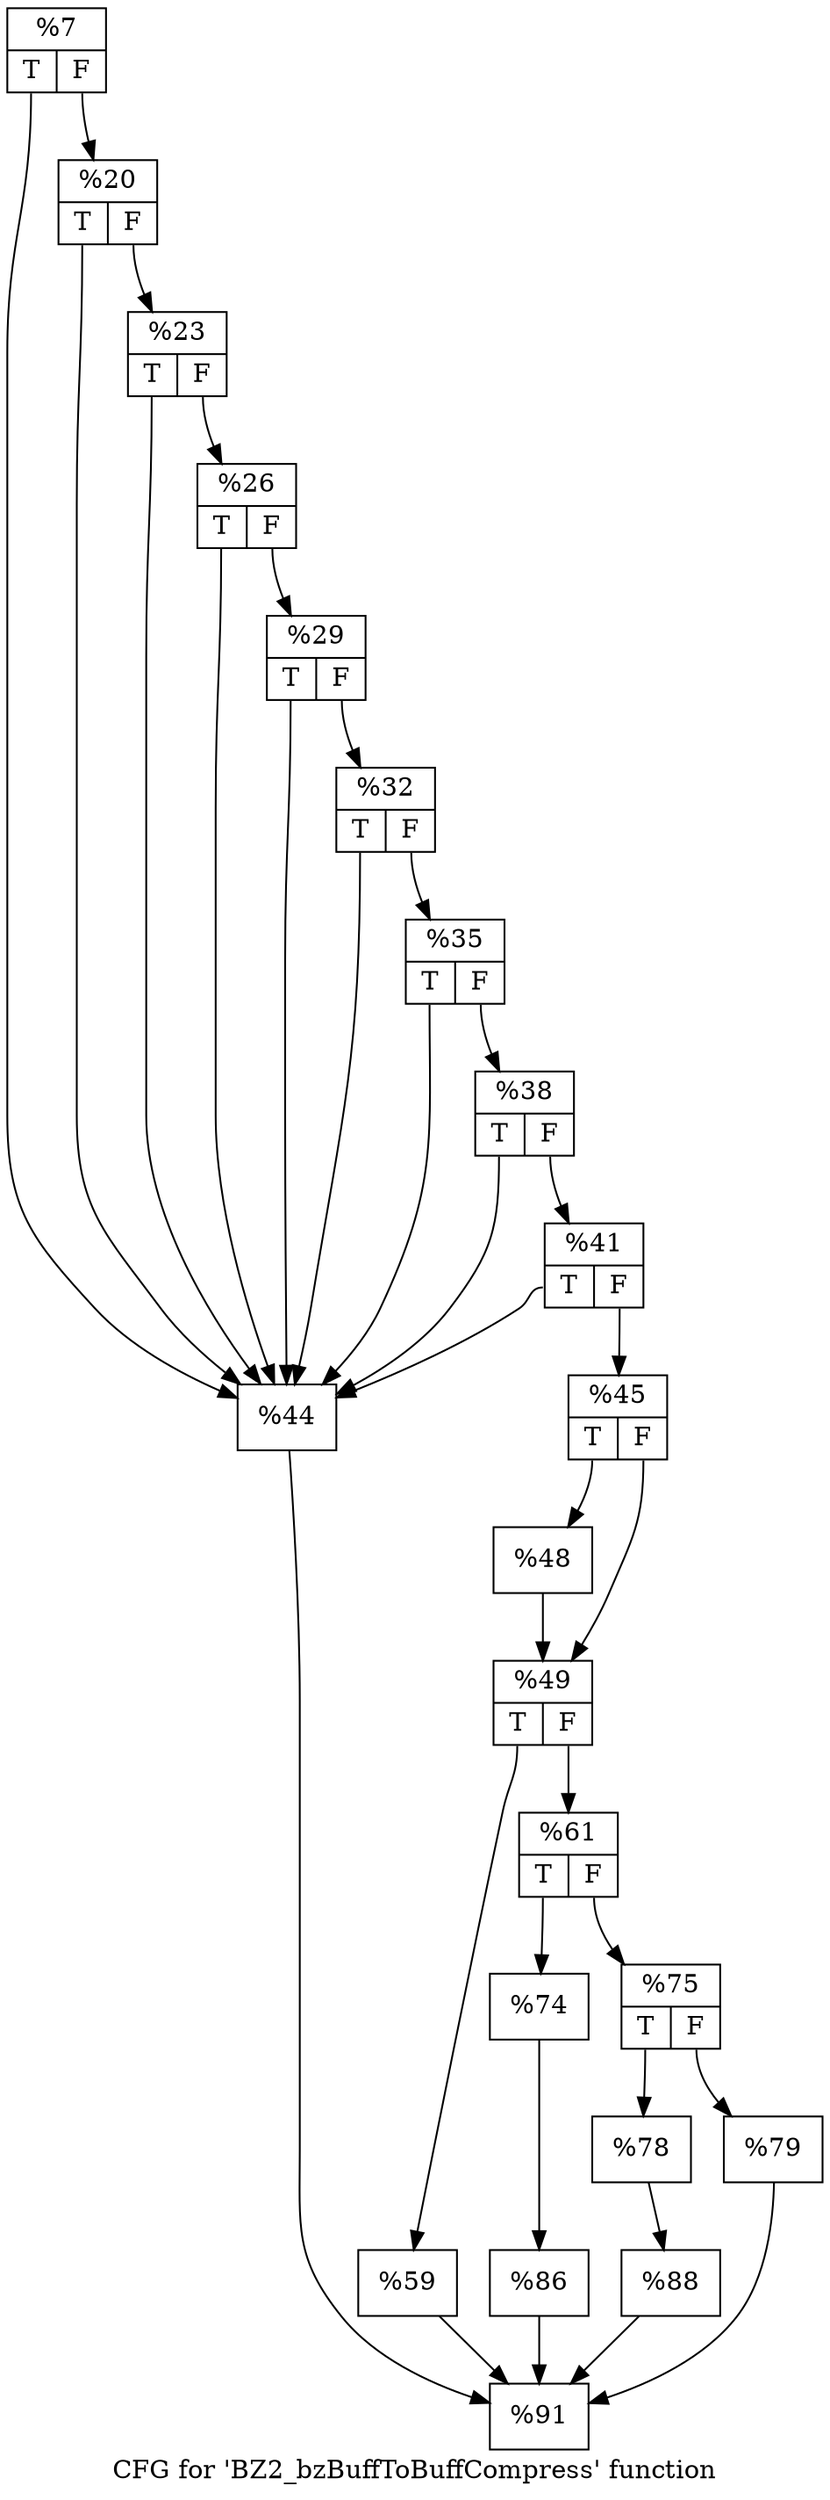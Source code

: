 digraph "CFG for 'BZ2_bzBuffToBuffCompress' function" {
	label="CFG for 'BZ2_bzBuffToBuffCompress' function";

	Node0x199f290 [shape=record,label="{%7|{<s0>T|<s1>F}}"];
	Node0x199f290:s0 -> Node0x199f040;
	Node0x199f290:s1 -> Node0x199fb80;
	Node0x199fb80 [shape=record,label="{%20|{<s0>T|<s1>F}}"];
	Node0x199fb80:s0 -> Node0x199f040;
	Node0x199fb80:s1 -> Node0x199fca0;
	Node0x199fca0 [shape=record,label="{%23|{<s0>T|<s1>F}}"];
	Node0x199fca0:s0 -> Node0x199f040;
	Node0x199fca0:s1 -> Node0x199fe50;
	Node0x199fe50 [shape=record,label="{%26|{<s0>T|<s1>F}}"];
	Node0x199fe50:s0 -> Node0x199f040;
	Node0x199fe50:s1 -> Node0x19a0000;
	Node0x19a0000 [shape=record,label="{%29|{<s0>T|<s1>F}}"];
	Node0x19a0000:s0 -> Node0x199f040;
	Node0x19a0000:s1 -> Node0x19a01b0;
	Node0x19a01b0 [shape=record,label="{%32|{<s0>T|<s1>F}}"];
	Node0x19a01b0:s0 -> Node0x199f040;
	Node0x19a01b0:s1 -> Node0x19a0360;
	Node0x19a0360 [shape=record,label="{%35|{<s0>T|<s1>F}}"];
	Node0x19a0360:s0 -> Node0x199f040;
	Node0x19a0360:s1 -> Node0x19a0510;
	Node0x19a0510 [shape=record,label="{%38|{<s0>T|<s1>F}}"];
	Node0x19a0510:s0 -> Node0x199f040;
	Node0x19a0510:s1 -> Node0x19a06c0;
	Node0x19a06c0 [shape=record,label="{%41|{<s0>T|<s1>F}}"];
	Node0x19a06c0:s0 -> Node0x199f040;
	Node0x19a06c0:s1 -> Node0x19a0870;
	Node0x199f040 [shape=record,label="{%44}"];
	Node0x199f040 -> Node0x19a09d0;
	Node0x19a0870 [shape=record,label="{%45|{<s0>T|<s1>F}}"];
	Node0x19a0870:s0 -> Node0x19a0b50;
	Node0x19a0870:s1 -> Node0x19a0ba0;
	Node0x19a0b50 [shape=record,label="{%48}"];
	Node0x19a0b50 -> Node0x19a0ba0;
	Node0x19a0ba0 [shape=record,label="{%49|{<s0>T|<s1>F}}"];
	Node0x19a0ba0:s0 -> Node0x19a1480;
	Node0x19a0ba0:s1 -> Node0x19a14d0;
	Node0x19a1480 [shape=record,label="{%59}"];
	Node0x19a1480 -> Node0x19a09d0;
	Node0x19a14d0 [shape=record,label="{%61|{<s0>T|<s1>F}}"];
	Node0x19a14d0:s0 -> Node0x19a1f90;
	Node0x19a14d0:s1 -> Node0x19a1fe0;
	Node0x19a1f90 [shape=record,label="{%74}"];
	Node0x19a1f90 -> Node0x19a20c0;
	Node0x19a1fe0 [shape=record,label="{%75|{<s0>T|<s1>F}}"];
	Node0x19a1fe0:s0 -> Node0x19a2240;
	Node0x19a1fe0:s1 -> Node0x19a2290;
	Node0x19a2240 [shape=record,label="{%78}"];
	Node0x19a2240 -> Node0x19a23b0;
	Node0x19a2290 [shape=record,label="{%79}"];
	Node0x19a2290 -> Node0x19a09d0;
	Node0x19a20c0 [shape=record,label="{%86}"];
	Node0x19a20c0 -> Node0x19a09d0;
	Node0x19a23b0 [shape=record,label="{%88}"];
	Node0x19a23b0 -> Node0x19a09d0;
	Node0x19a09d0 [shape=record,label="{%91}"];
}
